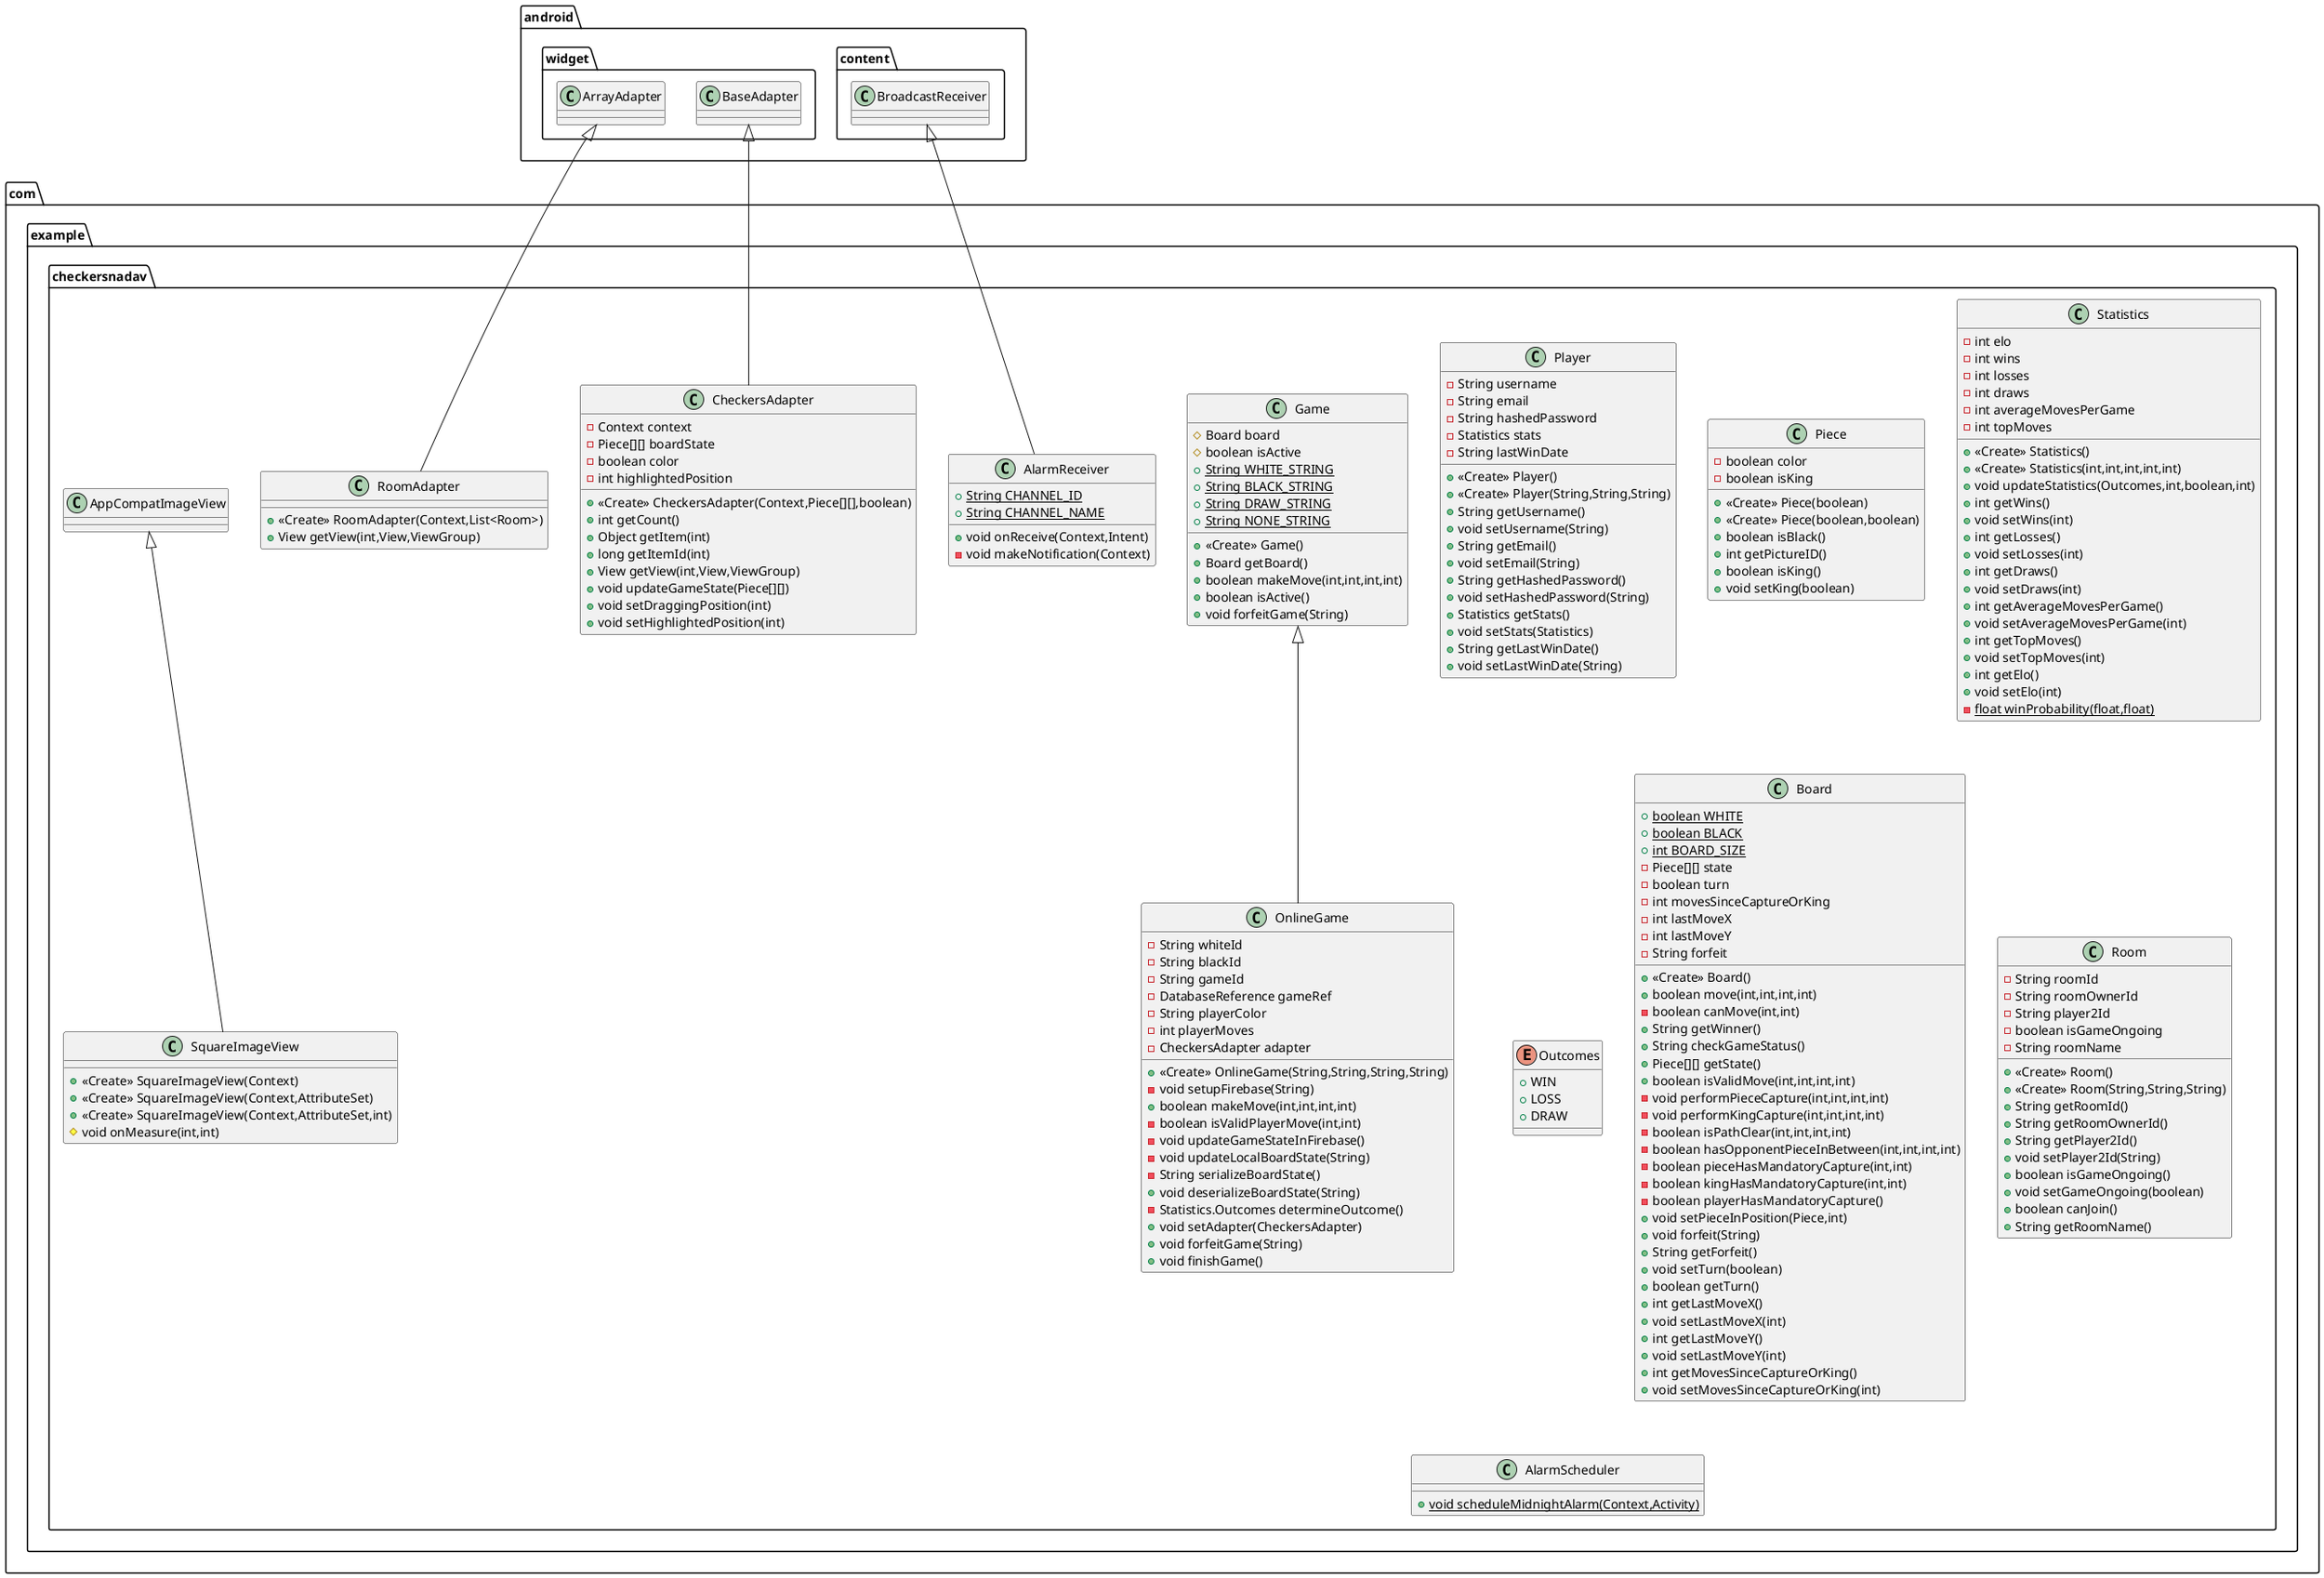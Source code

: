 @startuml
class com.example.checkersnadav.Player {
- String username
- String email
- String hashedPassword
- Statistics stats
- String lastWinDate
+ <<Create>> Player()
+ <<Create>> Player(String,String,String)
+ String getUsername()
+ void setUsername(String)
+ String getEmail()
+ void setEmail(String)
+ String getHashedPassword()
+ void setHashedPassword(String)
+ Statistics getStats()
+ void setStats(Statistics)
+ String getLastWinDate()
+ void setLastWinDate(String)
}


class com.example.checkersnadav.OnlineGame {
- String whiteId
- String blackId
- String gameId
- DatabaseReference gameRef
- String playerColor
- int playerMoves
- CheckersAdapter adapter
+ <<Create>> OnlineGame(String,String,String,String)
- void setupFirebase(String)
+ boolean makeMove(int,int,int,int)
- boolean isValidPlayerMove(int,int)
- void updateGameStateInFirebase()
- void updateLocalBoardState(String)
- String serializeBoardState()
+ void deserializeBoardState(String)
- Statistics.Outcomes determineOutcome()
+ void setAdapter(CheckersAdapter)
+ void forfeitGame(String)
+ void finishGame()
}


class com.example.checkersnadav.Game {
# Board board
# boolean isActive
+ {static} String WHITE_STRING
+ {static} String BLACK_STRING
+ {static} String DRAW_STRING
+ {static} String NONE_STRING
+ <<Create>> Game()
+ Board getBoard()
+ boolean makeMove(int,int,int,int)
+ boolean isActive()
+ void forfeitGame(String)
}


class com.example.checkersnadav.AlarmReceiver {
+ {static} String CHANNEL_ID
+ {static} String CHANNEL_NAME
+ void onReceive(Context,Intent)
- void makeNotification(Context)
}


class com.example.checkersnadav.Piece {
- boolean color
- boolean isKing
+ <<Create>> Piece(boolean)
+ <<Create>> Piece(boolean,boolean)
+ boolean isBlack()
+ int getPictureID()
+ boolean isKing()
+ void setKing(boolean)
}


class com.example.checkersnadav.Statistics {
- int elo
- int wins
- int losses
- int draws
- int averageMovesPerGame
- int topMoves
+ <<Create>> Statistics()
+ <<Create>> Statistics(int,int,int,int,int)
+ void updateStatistics(Outcomes,int,boolean,int)
+ int getWins()
+ void setWins(int)
+ int getLosses()
+ void setLosses(int)
+ int getDraws()
+ void setDraws(int)
+ int getAverageMovesPerGame()
+ void setAverageMovesPerGame(int)
+ int getTopMoves()
+ void setTopMoves(int)
+ int getElo()
+ void setElo(int)
- {static} float winProbability(float,float)
}


enum com.example.checkersnadav.Outcomes {
+  WIN
+  LOSS
+  DRAW
}

class com.example.checkersnadav.Board {
+ {static} boolean WHITE
+ {static} boolean BLACK
+ {static} int BOARD_SIZE
- Piece[][] state
- boolean turn
- int movesSinceCaptureOrKing
- int lastMoveX
- int lastMoveY
- String forfeit
+ <<Create>> Board()
+ boolean move(int,int,int,int)
- boolean canMove(int,int)
+ String getWinner()
+ String checkGameStatus()
+ Piece[][] getState()
+ boolean isValidMove(int,int,int,int)
- void performPieceCapture(int,int,int,int)
- void performKingCapture(int,int,int,int)
- boolean isPathClear(int,int,int,int)
- boolean hasOpponentPieceInBetween(int,int,int,int)
- boolean pieceHasMandatoryCapture(int,int)
- boolean kingHasMandatoryCapture(int,int)
- boolean playerHasMandatoryCapture()
+ void setPieceInPosition(Piece,int)
+ void forfeit(String)
+ String getForfeit()
+ void setTurn(boolean)
+ boolean getTurn()
+ int getLastMoveX()
+ void setLastMoveX(int)
+ int getLastMoveY()
+ void setLastMoveY(int)
+ int getMovesSinceCaptureOrKing()
+ void setMovesSinceCaptureOrKing(int)
}


class com.example.checkersnadav.CheckersAdapter {
- Context context
- Piece[][] boardState
- boolean color
- int highlightedPosition
+ <<Create>> CheckersAdapter(Context,Piece[][],boolean)
+ int getCount()
+ Object getItem(int)
+ long getItemId(int)
+ View getView(int,View,ViewGroup)
+ void updateGameState(Piece[][])
+ void setDraggingPosition(int)
+ void setHighlightedPosition(int)
}


class com.example.checkersnadav.Room {
- String roomId
- String roomOwnerId
- String player2Id
- boolean isGameOngoing
- String roomName
+ <<Create>> Room()
+ <<Create>> Room(String,String,String)
+ String getRoomId()
+ String getRoomOwnerId()
+ String getPlayer2Id()
+ void setPlayer2Id(String)
+ boolean isGameOngoing()
+ void setGameOngoing(boolean)
+ boolean canJoin()
+ String getRoomName()
}


class com.example.checkersnadav.SquareImageView {
+ <<Create>> SquareImageView(Context)
+ <<Create>> SquareImageView(Context,AttributeSet)
+ <<Create>> SquareImageView(Context,AttributeSet,int)
# void onMeasure(int,int)
}

class com.example.checkersnadav.AlarmScheduler {
+ {static} void scheduleMidnightAlarm(Context,Activity)
}

class com.example.checkersnadav.RoomAdapter {
+ <<Create>> RoomAdapter(Context,List<Room>)
+ View getView(int,View,ViewGroup)
}



com.example.checkersnadav.Game <|-- com.example.checkersnadav.OnlineGame
android.content.BroadcastReceiver <|-- com.example.checkersnadav.AlarmReceiver
android.widget.BaseAdapter <|-- com.example.checkersnadav.CheckersAdapter
com.example.checkersnadav.AppCompatImageView <|-- com.example.checkersnadav.SquareImageView
android.widget.ArrayAdapter <|-- com.example.checkersnadav.RoomAdapter
@enduml